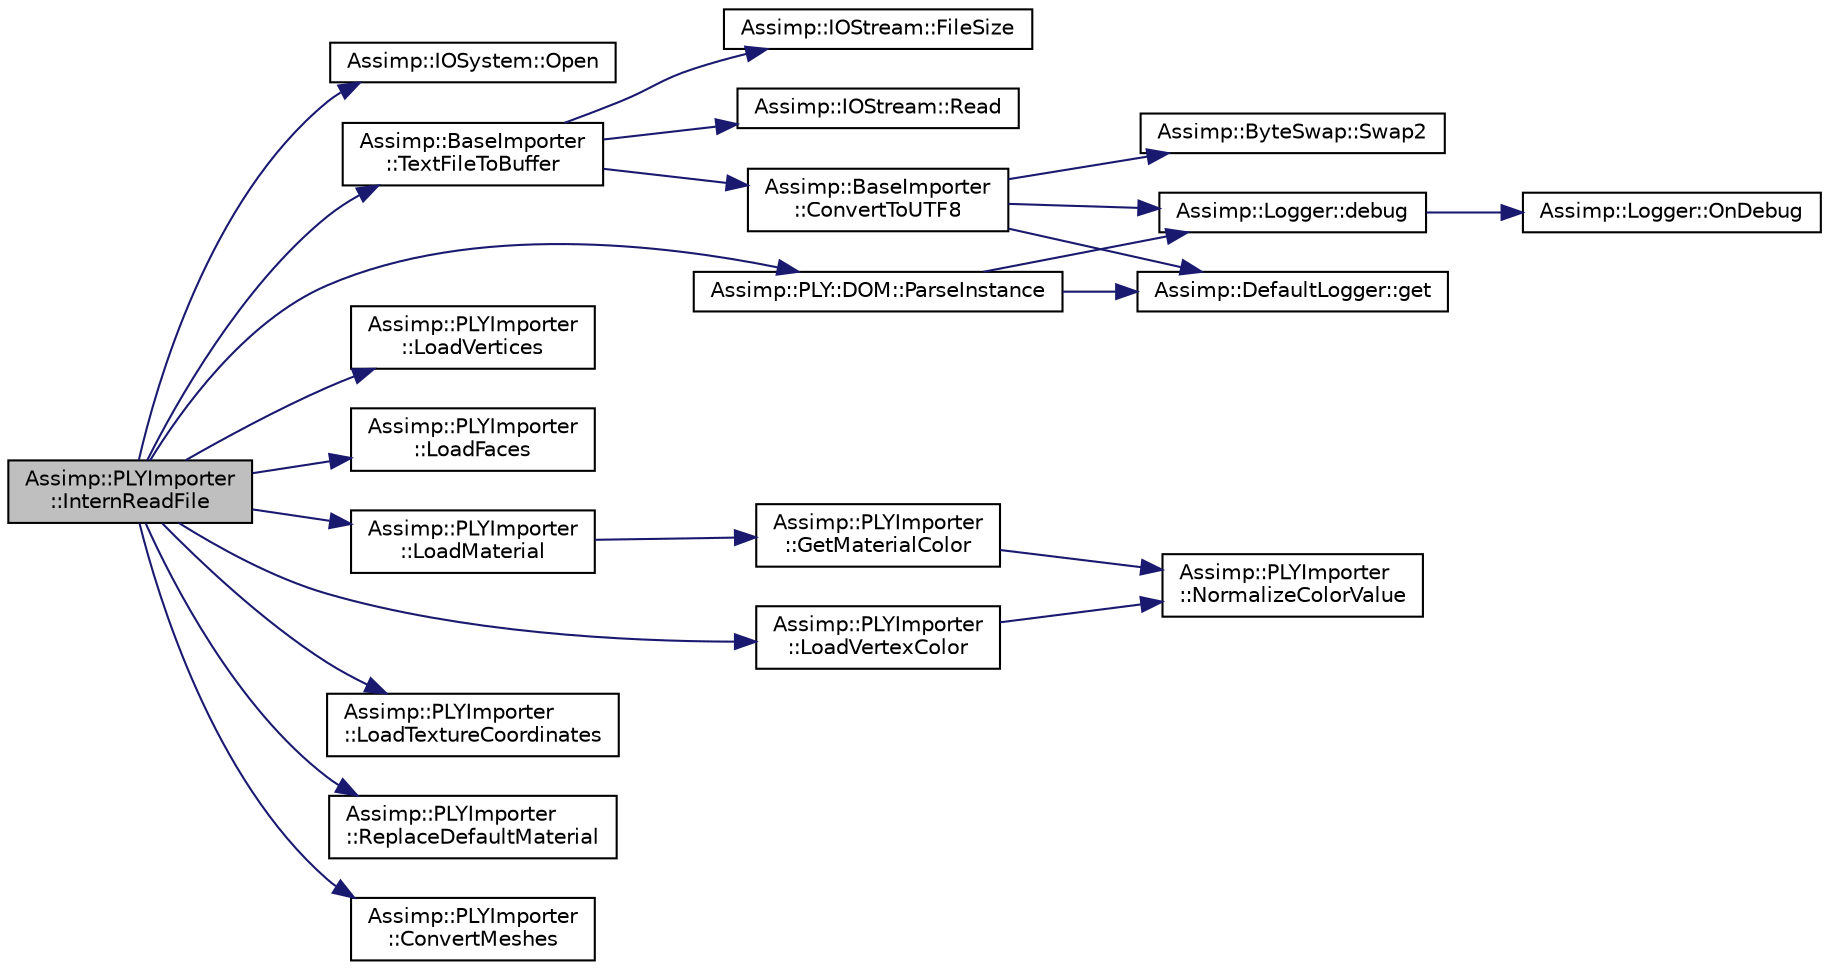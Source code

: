 digraph "Assimp::PLYImporter::InternReadFile"
{
  edge [fontname="Helvetica",fontsize="10",labelfontname="Helvetica",labelfontsize="10"];
  node [fontname="Helvetica",fontsize="10",shape=record];
  rankdir="LR";
  Node1 [label="Assimp::PLYImporter\l::InternReadFile",height=0.2,width=0.4,color="black", fillcolor="grey75", style="filled", fontcolor="black"];
  Node1 -> Node2 [color="midnightblue",fontsize="10",style="solid",fontname="Helvetica"];
  Node2 [label="Assimp::IOSystem::Open",height=0.2,width=0.4,color="black", fillcolor="white", style="filled",URL="$class_assimp_1_1_i_o_system.html#ac512ece3b0701de5682553007a4c0816",tooltip="Open a new file with a given path. "];
  Node1 -> Node3 [color="midnightblue",fontsize="10",style="solid",fontname="Helvetica"];
  Node3 [label="Assimp::BaseImporter\l::TextFileToBuffer",height=0.2,width=0.4,color="black", fillcolor="white", style="filled",URL="$class_assimp_1_1_base_importer.html#a8978de932cfe613f71283c1c5bff2974"];
  Node3 -> Node4 [color="midnightblue",fontsize="10",style="solid",fontname="Helvetica"];
  Node4 [label="Assimp::IOStream::FileSize",height=0.2,width=0.4,color="black", fillcolor="white", style="filled",URL="$class_assimp_1_1_i_o_stream.html#aaa01183d197fb714f28d6c611b6fa058",tooltip="Returns filesize Returns the filesize. "];
  Node3 -> Node5 [color="midnightblue",fontsize="10",style="solid",fontname="Helvetica"];
  Node5 [label="Assimp::IOStream::Read",height=0.2,width=0.4,color="black", fillcolor="white", style="filled",URL="$class_assimp_1_1_i_o_stream.html#ae376f641020989d61863b9c6f55c7abf",tooltip="Read from the file. "];
  Node3 -> Node6 [color="midnightblue",fontsize="10",style="solid",fontname="Helvetica"];
  Node6 [label="Assimp::BaseImporter\l::ConvertToUTF8",height=0.2,width=0.4,color="black", fillcolor="white", style="filled",URL="$class_assimp_1_1_base_importer.html#a3cd8c81533de987dd7acea6874ad918c"];
  Node6 -> Node7 [color="midnightblue",fontsize="10",style="solid",fontname="Helvetica"];
  Node7 [label="Assimp::DefaultLogger::get",height=0.2,width=0.4,color="black", fillcolor="white", style="filled",URL="$class_assimp_1_1_default_logger.html#a093cac26b06553ac774f84769cb0d691",tooltip="Getter for singleton instance. "];
  Node6 -> Node8 [color="midnightblue",fontsize="10",style="solid",fontname="Helvetica"];
  Node8 [label="Assimp::Logger::debug",height=0.2,width=0.4,color="black", fillcolor="white", style="filled",URL="$class_assimp_1_1_logger.html#a3b10454ab4c0949f251062376d9c4161",tooltip="Writes a debug message. "];
  Node8 -> Node9 [color="midnightblue",fontsize="10",style="solid",fontname="Helvetica"];
  Node9 [label="Assimp::Logger::OnDebug",height=0.2,width=0.4,color="black", fillcolor="white", style="filled",URL="$class_assimp_1_1_logger.html#aded6996d20f14204877097b88bd5eac6",tooltip="Called as a request to write a specific debug message. "];
  Node6 -> Node10 [color="midnightblue",fontsize="10",style="solid",fontname="Helvetica"];
  Node10 [label="Assimp::ByteSwap::Swap2",height=0.2,width=0.4,color="black", fillcolor="white", style="filled",URL="$class_assimp_1_1_byte_swap.html#abacbb767ce53adb84d19e6adae7d5b1d"];
  Node1 -> Node11 [color="midnightblue",fontsize="10",style="solid",fontname="Helvetica"];
  Node11 [label="Assimp::PLY::DOM::ParseInstance",height=0.2,width=0.4,color="black", fillcolor="white", style="filled",URL="$class_assimp_1_1_p_l_y_1_1_d_o_m.html#ae942173c25241c21be8a4307503945a5"];
  Node11 -> Node7 [color="midnightblue",fontsize="10",style="solid",fontname="Helvetica"];
  Node11 -> Node8 [color="midnightblue",fontsize="10",style="solid",fontname="Helvetica"];
  Node1 -> Node12 [color="midnightblue",fontsize="10",style="solid",fontname="Helvetica"];
  Node12 [label="Assimp::PLYImporter\l::LoadVertices",height=0.2,width=0.4,color="black", fillcolor="white", style="filled",URL="$class_assimp_1_1_p_l_y_importer.html#a9fb841656949c99a73862b54a619b4a8"];
  Node1 -> Node13 [color="midnightblue",fontsize="10",style="solid",fontname="Helvetica"];
  Node13 [label="Assimp::PLYImporter\l::LoadFaces",height=0.2,width=0.4,color="black", fillcolor="white", style="filled",URL="$class_assimp_1_1_p_l_y_importer.html#a7e7afe11dbe2b85d96c73ae85d3ac9fe"];
  Node1 -> Node14 [color="midnightblue",fontsize="10",style="solid",fontname="Helvetica"];
  Node14 [label="Assimp::PLYImporter\l::LoadMaterial",height=0.2,width=0.4,color="black", fillcolor="white", style="filled",URL="$class_assimp_1_1_p_l_y_importer.html#ab94732472c0dec9fe426389a54da41fb"];
  Node14 -> Node15 [color="midnightblue",fontsize="10",style="solid",fontname="Helvetica"];
  Node15 [label="Assimp::PLYImporter\l::GetMaterialColor",height=0.2,width=0.4,color="black", fillcolor="white", style="filled",URL="$class_assimp_1_1_p_l_y_importer.html#ab525bf9838cb7948445bbbc8e07a9d11"];
  Node15 -> Node16 [color="midnightblue",fontsize="10",style="solid",fontname="Helvetica"];
  Node16 [label="Assimp::PLYImporter\l::NormalizeColorValue",height=0.2,width=0.4,color="black", fillcolor="white", style="filled",URL="$class_assimp_1_1_p_l_y_importer.html#af09f3de2250c2795bf698b7342364833"];
  Node1 -> Node17 [color="midnightblue",fontsize="10",style="solid",fontname="Helvetica"];
  Node17 [label="Assimp::PLYImporter\l::LoadVertexColor",height=0.2,width=0.4,color="black", fillcolor="white", style="filled",URL="$class_assimp_1_1_p_l_y_importer.html#a8e59d3bef6dc1b0483e83f6baedc6afb"];
  Node17 -> Node16 [color="midnightblue",fontsize="10",style="solid",fontname="Helvetica"];
  Node1 -> Node18 [color="midnightblue",fontsize="10",style="solid",fontname="Helvetica"];
  Node18 [label="Assimp::PLYImporter\l::LoadTextureCoordinates",height=0.2,width=0.4,color="black", fillcolor="white", style="filled",URL="$class_assimp_1_1_p_l_y_importer.html#a8389ab904cdf94491560b7c9c1b17e70"];
  Node1 -> Node19 [color="midnightblue",fontsize="10",style="solid",fontname="Helvetica"];
  Node19 [label="Assimp::PLYImporter\l::ReplaceDefaultMaterial",height=0.2,width=0.4,color="black", fillcolor="white", style="filled",URL="$class_assimp_1_1_p_l_y_importer.html#a5b6121a39114adaacf37b7e66098960c"];
  Node1 -> Node20 [color="midnightblue",fontsize="10",style="solid",fontname="Helvetica"];
  Node20 [label="Assimp::PLYImporter\l::ConvertMeshes",height=0.2,width=0.4,color="black", fillcolor="white", style="filled",URL="$class_assimp_1_1_p_l_y_importer.html#a25c9670488f2328a04ef2c86ea327878"];
}

